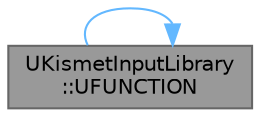 digraph "UKismetInputLibrary::UFUNCTION"
{
 // INTERACTIVE_SVG=YES
 // LATEX_PDF_SIZE
  bgcolor="transparent";
  edge [fontname=Helvetica,fontsize=10,labelfontname=Helvetica,labelfontsize=10];
  node [fontname=Helvetica,fontsize=10,shape=box,height=0.2,width=0.4];
  rankdir="LR";
  Node1 [id="Node000001",label="UKismetInputLibrary\l::UFUNCTION",height=0.2,width=0.4,color="gray40", fillcolor="grey60", style="filled", fontcolor="black",tooltip="Test if the input chords are equal (A == B)"];
  Node1 -> Node1 [id="edge1_Node000001_Node000001",color="steelblue1",style="solid",tooltip=" "];
}
